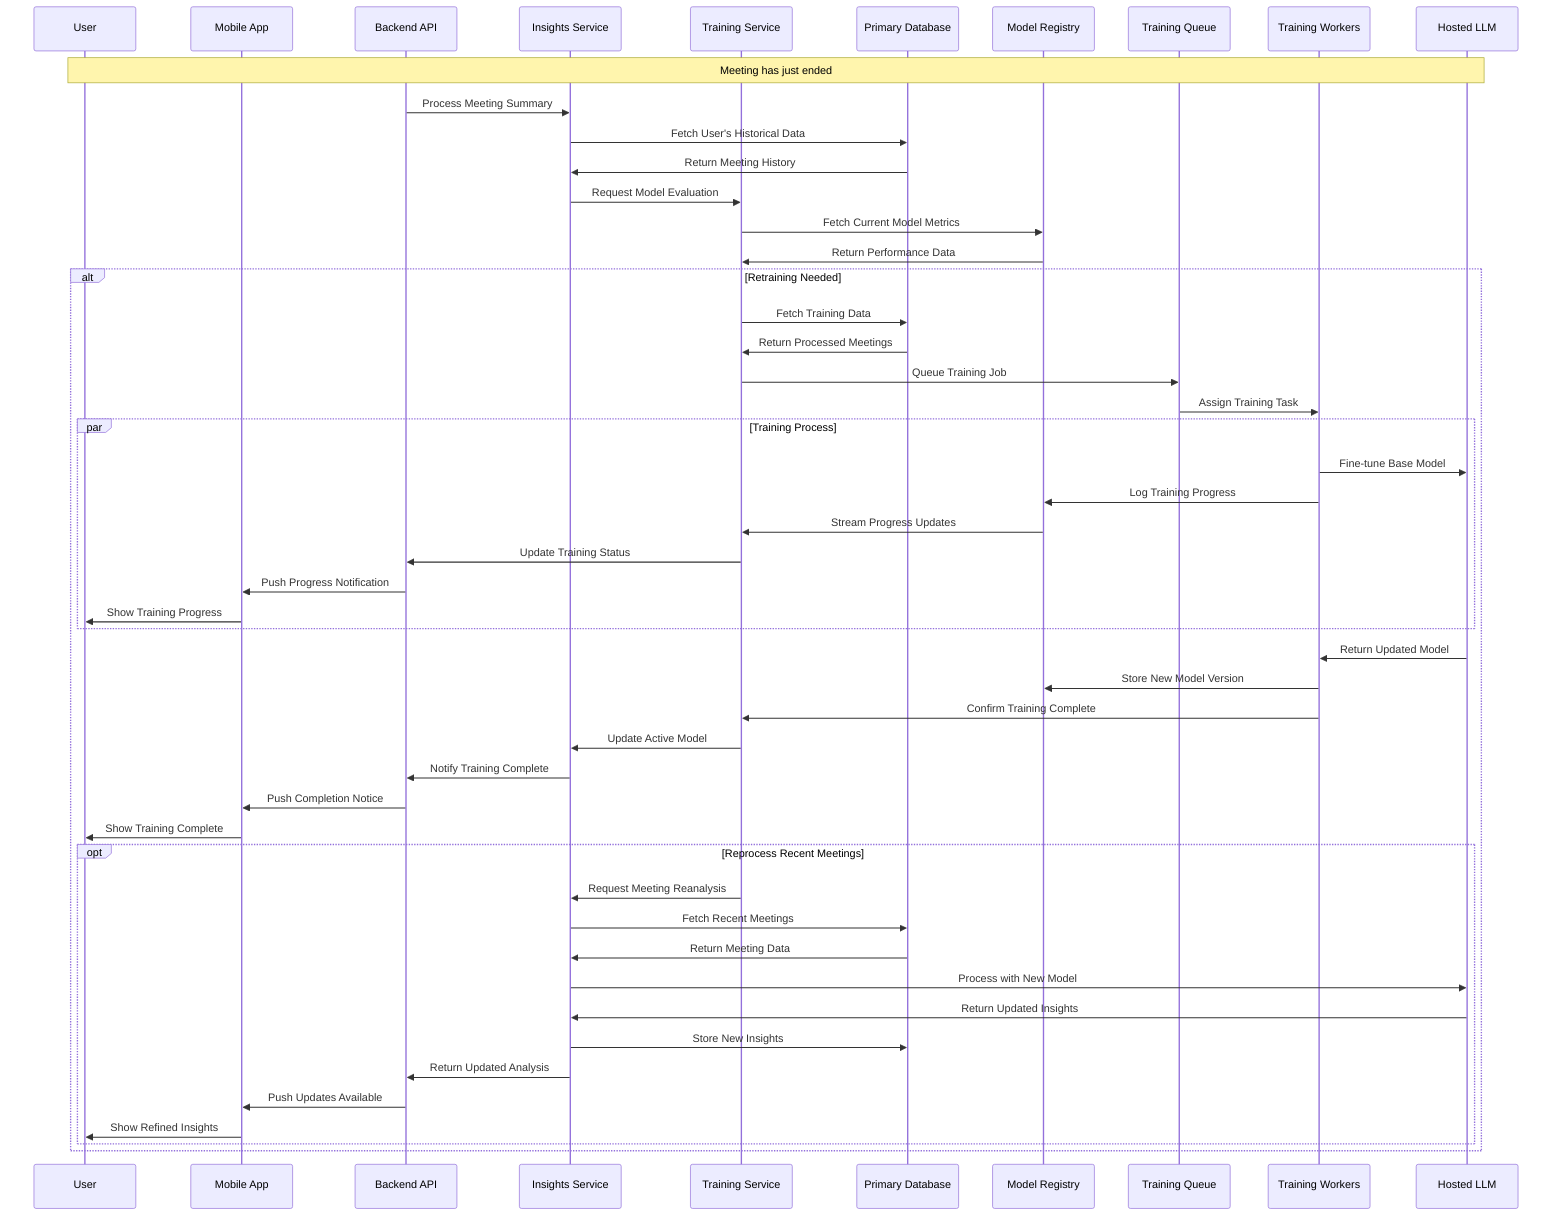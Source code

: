 sequenceDiagram
    participant U as User
    participant A as Mobile App
    participant API as Backend API
    participant IS as Insights Service
    participant TS as Training Service
    participant DB as Primary Database
    participant MR as Model Registry
    participant TQ as Training Queue
    participant TW as Training Workers
    participant LLM as Hosted LLM

    %% Meeting Completion Triggers Training
    Note over U,LLM: Meeting has just ended
    API->>IS: Process Meeting Summary
    IS->>DB: Fetch User's Historical Data
    DB->>IS: Return Meeting History
    
    IS->>TS: Request Model Evaluation
    TS->>MR: Fetch Current Model Metrics
    MR->>TS: Return Performance Data
    
    alt Retraining Needed
        TS->>DB: Fetch Training Data
        DB->>TS: Return Processed Meetings
        TS->>TQ: Queue Training Job
        
        TQ->>TW: Assign Training Task
        
        par Training Process
            TW->>LLM: Fine-tune Base Model
            TW->>MR: Log Training Progress
            MR->>TS: Stream Progress Updates
            TS->>API: Update Training Status
            API->>A: Push Progress Notification
            A->>U: Show Training Progress
        end
        
        LLM->>TW: Return Updated Model
        TW->>MR: Store New Model Version
        TW->>TS: Confirm Training Complete
        
        TS->>IS: Update Active Model
        IS->>API: Notify Training Complete
        API->>A: Push Completion Notice
        A->>U: Show Training Complete
        
        opt Reprocess Recent Meetings
            TS->>IS: Request Meeting Reanalysis
            IS->>DB: Fetch Recent Meetings
            DB->>IS: Return Meeting Data
            IS->>LLM: Process with New Model
            LLM->>IS: Return Updated Insights
            IS->>DB: Store New Insights
            IS->>API: Return Updated Analysis
            API->>A: Push Updates Available
            A->>U: Show Refined Insights
        end
    end